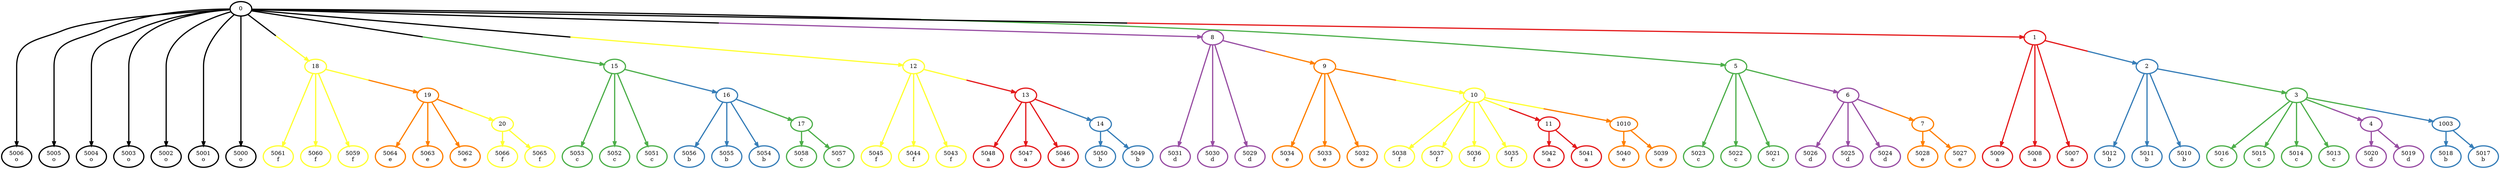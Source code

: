 digraph T {
	{
		rank=same
		89 [penwidth=3,colorscheme=set19,color=6,label="5066\nf"]
		88 [penwidth=3,colorscheme=set19,color=6,label="5065\nf"]
		87 [penwidth=3,colorscheme=set19,color=5,label="5064\ne"]
		86 [penwidth=3,colorscheme=set19,color=5,label="5063\ne"]
		85 [penwidth=3,colorscheme=set19,color=5,label="5062\ne"]
		83 [penwidth=3,colorscheme=set19,color=6,label="5061\nf"]
		82 [penwidth=3,colorscheme=set19,color=6,label="5060\nf"]
		81 [penwidth=3,colorscheme=set19,color=6,label="5059\nf"]
		79 [penwidth=3,colorscheme=set19,color=3,label="5058\nc"]
		78 [penwidth=3,colorscheme=set19,color=3,label="5057\nc"]
		77 [penwidth=3,colorscheme=set19,color=2,label="5056\nb"]
		76 [penwidth=3,colorscheme=set19,color=2,label="5055\nb"]
		75 [penwidth=3,colorscheme=set19,color=2,label="5054\nb"]
		73 [penwidth=3,colorscheme=set19,color=3,label="5053\nc"]
		72 [penwidth=3,colorscheme=set19,color=3,label="5052\nc"]
		71 [penwidth=3,colorscheme=set19,color=3,label="5051\nc"]
		69 [penwidth=3,colorscheme=set19,color=2,label="5050\nb"]
		68 [penwidth=3,colorscheme=set19,color=2,label="5049\nb"]
		67 [penwidth=3,colorscheme=set19,color=1,label="5048\na"]
		66 [penwidth=3,colorscheme=set19,color=1,label="5047\na"]
		65 [penwidth=3,colorscheme=set19,color=1,label="5046\na"]
		63 [penwidth=3,colorscheme=set19,color=6,label="5045\nf"]
		62 [penwidth=3,colorscheme=set19,color=6,label="5044\nf"]
		61 [penwidth=3,colorscheme=set19,color=6,label="5043\nf"]
		59 [penwidth=3,colorscheme=set19,color=1,label="5042\na"]
		58 [penwidth=3,colorscheme=set19,color=1,label="5041\na"]
		57 [penwidth=3,colorscheme=set19,color=5,label="5040\ne"]
		56 [penwidth=3,colorscheme=set19,color=5,label="5039\ne"]
		55 [penwidth=3,colorscheme=set19,color=6,label="5038\nf"]
		54 [penwidth=3,colorscheme=set19,color=6,label="5037\nf"]
		53 [penwidth=3,colorscheme=set19,color=6,label="5036\nf"]
		52 [penwidth=3,colorscheme=set19,color=6,label="5035\nf"]
		49 [penwidth=3,colorscheme=set19,color=5,label="5034\ne"]
		48 [penwidth=3,colorscheme=set19,color=5,label="5033\ne"]
		47 [penwidth=3,colorscheme=set19,color=5,label="5032\ne"]
		45 [penwidth=3,colorscheme=set19,color=4,label="5031\nd"]
		44 [penwidth=3,colorscheme=set19,color=4,label="5030\nd"]
		43 [penwidth=3,colorscheme=set19,color=4,label="5029\nd"]
		41 [penwidth=3,colorscheme=set19,color=5,label="5028\ne"]
		40 [penwidth=3,colorscheme=set19,color=5,label="5027\ne"]
		39 [penwidth=3,colorscheme=set19,color=4,label="5026\nd"]
		38 [penwidth=3,colorscheme=set19,color=4,label="5025\nd"]
		37 [penwidth=3,colorscheme=set19,color=4,label="5024\nd"]
		35 [penwidth=3,colorscheme=set19,color=3,label="5023\nc"]
		34 [penwidth=3,colorscheme=set19,color=3,label="5022\nc"]
		33 [penwidth=3,colorscheme=set19,color=3,label="5021\nc"]
		31 [penwidth=3,colorscheme=set19,color=4,label="5020\nd"]
		30 [penwidth=3,colorscheme=set19,color=4,label="5019\nd"]
		29 [penwidth=3,colorscheme=set19,color=2,label="5018\nb"]
		28 [penwidth=3,colorscheme=set19,color=2,label="5017\nb"]
		27 [penwidth=3,colorscheme=set19,color=3,label="5016\nc"]
		26 [penwidth=3,colorscheme=set19,color=3,label="5015\nc"]
		25 [penwidth=3,colorscheme=set19,color=3,label="5014\nc"]
		24 [penwidth=3,colorscheme=set19,color=3,label="5013\nc"]
		21 [penwidth=3,colorscheme=set19,color=2,label="5012\nb"]
		20 [penwidth=3,colorscheme=set19,color=2,label="5011\nb"]
		19 [penwidth=3,colorscheme=set19,color=2,label="5010\nb"]
		17 [penwidth=3,colorscheme=set19,color=1,label="5009\na"]
		16 [penwidth=3,colorscheme=set19,color=1,label="5008\na"]
		15 [penwidth=3,colorscheme=set19,color=1,label="5007\na"]
		13 [penwidth=3,colorscheme=set19,color=-1149426992,label="5006\no"]
		12 [penwidth=3,colorscheme=set19,color=-1149426992,label="5005\no"]
		11 [penwidth=3,colorscheme=set19,color=-1149426992,label="5004\no"]
		10 [penwidth=3,colorscheme=set19,color=-1149426992,label="5003\no"]
		9 [penwidth=3,colorscheme=set19,color=-1149426992,label="5002\no"]
		8 [penwidth=3,colorscheme=set19,color=-1149426992,label="5001\no"]
		7 [penwidth=3,colorscheme=set19,color=-1149426992,label="5000\no"]
	}
	84 [penwidth=3,colorscheme=set19,color=6,label="20"]
	80 [penwidth=3,colorscheme=set19,color=5,label="19"]
	74 [penwidth=3,colorscheme=set19,color=3,label="17"]
	70 [penwidth=3,colorscheme=set19,color=2,label="16"]
	64 [penwidth=3,colorscheme=set19,color=2,label="14"]
	60 [penwidth=3,colorscheme=set19,color=1,label="13"]
	51 [penwidth=3,colorscheme=set19,color=1,label="11"]
	50 [penwidth=3,colorscheme=set19,color=5,label="1010"]
	46 [penwidth=3,colorscheme=set19,color=6,label="10"]
	42 [penwidth=3,colorscheme=set19,color=5,label="9"]
	36 [penwidth=3,colorscheme=set19,color=5,label="7"]
	32 [penwidth=3,colorscheme=set19,color=4,label="6"]
	23 [penwidth=3,colorscheme=set19,color=4,label="4"]
	22 [penwidth=3,colorscheme=set19,color=2,label="1003"]
	18 [penwidth=3,colorscheme=set19,color=3,label="3"]
	14 [penwidth=3,colorscheme=set19,color=2,label="2"]
	6 [penwidth=3,colorscheme=set19,color=6,label="18"]
	5 [penwidth=3,colorscheme=set19,color=3,label="15"]
	4 [penwidth=3,colorscheme=set19,color=6,label="12"]
	3 [penwidth=3,colorscheme=set19,color=4,label="8"]
	2 [penwidth=3,colorscheme=set19,color=3,label="5"]
	1 [penwidth=3,colorscheme=set19,color=1,label="1"]
	0 [penwidth=3,colorscheme=set19,color=-1149426992,label="0"]
	84 -> 89 [penwidth=3,colorscheme=set19,color=6]
	84 -> 88 [penwidth=3,colorscheme=set19,color=6]
	80 -> 87 [penwidth=3,colorscheme=set19,color=5]
	80 -> 86 [penwidth=3,colorscheme=set19,color=5]
	80 -> 85 [penwidth=3,colorscheme=set19,color=5]
	80 -> 84 [penwidth=3,colorscheme=set19,color="5;0.5:6"]
	74 -> 79 [penwidth=3,colorscheme=set19,color=3]
	74 -> 78 [penwidth=3,colorscheme=set19,color=3]
	70 -> 77 [penwidth=3,colorscheme=set19,color=2]
	70 -> 76 [penwidth=3,colorscheme=set19,color=2]
	70 -> 75 [penwidth=3,colorscheme=set19,color=2]
	70 -> 74 [penwidth=3,colorscheme=set19,color="2;0.5:3"]
	64 -> 69 [penwidth=3,colorscheme=set19,color=2]
	64 -> 68 [penwidth=3,colorscheme=set19,color=2]
	60 -> 67 [penwidth=3,colorscheme=set19,color=1]
	60 -> 66 [penwidth=3,colorscheme=set19,color=1]
	60 -> 65 [penwidth=3,colorscheme=set19,color=1]
	60 -> 64 [penwidth=3,colorscheme=set19,color="1;0.5:2"]
	51 -> 59 [penwidth=3,colorscheme=set19,color=1]
	51 -> 58 [penwidth=3,colorscheme=set19,color=1]
	50 -> 57 [penwidth=3,colorscheme=set19,color=5]
	50 -> 56 [penwidth=3,colorscheme=set19,color=5]
	46 -> 55 [penwidth=3,colorscheme=set19,color=6]
	46 -> 54 [penwidth=3,colorscheme=set19,color=6]
	46 -> 53 [penwidth=3,colorscheme=set19,color=6]
	46 -> 52 [penwidth=3,colorscheme=set19,color=6]
	46 -> 51 [penwidth=3,colorscheme=set19,color="6;0.5:1"]
	46 -> 50 [penwidth=3,colorscheme=set19,color="6;0.5:5"]
	42 -> 49 [penwidth=3,colorscheme=set19,color=5]
	42 -> 48 [penwidth=3,colorscheme=set19,color=5]
	42 -> 47 [penwidth=3,colorscheme=set19,color=5]
	42 -> 46 [penwidth=3,colorscheme=set19,color="5;0.5:6"]
	36 -> 41 [penwidth=3,colorscheme=set19,color=5]
	36 -> 40 [penwidth=3,colorscheme=set19,color=5]
	32 -> 39 [penwidth=3,colorscheme=set19,color=4]
	32 -> 38 [penwidth=3,colorscheme=set19,color=4]
	32 -> 37 [penwidth=3,colorscheme=set19,color=4]
	32 -> 36 [penwidth=3,colorscheme=set19,color="4;0.5:5"]
	23 -> 31 [penwidth=3,colorscheme=set19,color=4]
	23 -> 30 [penwidth=3,colorscheme=set19,color=4]
	22 -> 29 [penwidth=3,colorscheme=set19,color=2]
	22 -> 28 [penwidth=3,colorscheme=set19,color=2]
	18 -> 27 [penwidth=3,colorscheme=set19,color=3]
	18 -> 26 [penwidth=3,colorscheme=set19,color=3]
	18 -> 25 [penwidth=3,colorscheme=set19,color=3]
	18 -> 24 [penwidth=3,colorscheme=set19,color=3]
	18 -> 23 [penwidth=3,colorscheme=set19,color="3;0.5:4"]
	18 -> 22 [penwidth=3,colorscheme=set19,color="3;0.5:2"]
	14 -> 21 [penwidth=3,colorscheme=set19,color=2]
	14 -> 20 [penwidth=3,colorscheme=set19,color=2]
	14 -> 19 [penwidth=3,colorscheme=set19,color=2]
	14 -> 18 [penwidth=3,colorscheme=set19,color="2;0.5:3"]
	6 -> 83 [penwidth=3,colorscheme=set19,color=6]
	6 -> 82 [penwidth=3,colorscheme=set19,color=6]
	6 -> 81 [penwidth=3,colorscheme=set19,color=6]
	6 -> 80 [penwidth=3,colorscheme=set19,color="6;0.5:5"]
	5 -> 73 [penwidth=3,colorscheme=set19,color=3]
	5 -> 72 [penwidth=3,colorscheme=set19,color=3]
	5 -> 71 [penwidth=3,colorscheme=set19,color=3]
	5 -> 70 [penwidth=3,colorscheme=set19,color="3;0.5:2"]
	4 -> 63 [penwidth=3,colorscheme=set19,color=6]
	4 -> 62 [penwidth=3,colorscheme=set19,color=6]
	4 -> 61 [penwidth=3,colorscheme=set19,color=6]
	4 -> 60 [penwidth=3,colorscheme=set19,color="6;0.5:1"]
	3 -> 45 [penwidth=3,colorscheme=set19,color=4]
	3 -> 44 [penwidth=3,colorscheme=set19,color=4]
	3 -> 43 [penwidth=3,colorscheme=set19,color=4]
	3 -> 42 [penwidth=3,colorscheme=set19,color="4;0.5:5"]
	2 -> 35 [penwidth=3,colorscheme=set19,color=3]
	2 -> 34 [penwidth=3,colorscheme=set19,color=3]
	2 -> 33 [penwidth=3,colorscheme=set19,color=3]
	2 -> 32 [penwidth=3,colorscheme=set19,color="3;0.5:4"]
	1 -> 17 [penwidth=3,colorscheme=set19,color=1]
	1 -> 16 [penwidth=3,colorscheme=set19,color=1]
	1 -> 15 [penwidth=3,colorscheme=set19,color=1]
	1 -> 14 [penwidth=3,colorscheme=set19,color="1;0.5:2"]
	0 -> 13 [penwidth=3,colorscheme=set19,color=-1149426992]
	0 -> 12 [penwidth=3,colorscheme=set19,color=-1149426992]
	0 -> 11 [penwidth=3,colorscheme=set19,color=-1149426992]
	0 -> 10 [penwidth=3,colorscheme=set19,color=-1149426992]
	0 -> 9 [penwidth=3,colorscheme=set19,color=-1149426992]
	0 -> 8 [penwidth=3,colorscheme=set19,color=-1149426992]
	0 -> 7 [penwidth=3,colorscheme=set19,color=-1149426992]
	0 -> 6 [penwidth=3,colorscheme=set19,color="-1149426992;0.5:6"]
	0 -> 5 [penwidth=3,colorscheme=set19,color="-1149426992;0.5:3"]
	0 -> 4 [penwidth=3,colorscheme=set19,color="-1149426992;0.5:6"]
	0 -> 3 [penwidth=3,colorscheme=set19,color="-1149426992;0.5:4"]
	0 -> 2 [penwidth=3,colorscheme=set19,color="-1149426992;0.5:3"]
	0 -> 1 [penwidth=3,colorscheme=set19,color="-1149426992;0.5:1"]
}
